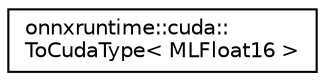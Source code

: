 digraph "Graphical Class Hierarchy"
{
  edge [fontname="Helvetica",fontsize="10",labelfontname="Helvetica",labelfontsize="10"];
  node [fontname="Helvetica",fontsize="10",shape=record];
  rankdir="LR";
  Node0 [label="onnxruntime::cuda::\lToCudaType\< MLFloat16 \>",height=0.2,width=0.4,color="black", fillcolor="white", style="filled",URL="$classonnxruntime_1_1cuda_1_1ToCudaType_3_01MLFloat16_01_4.html"];
}
